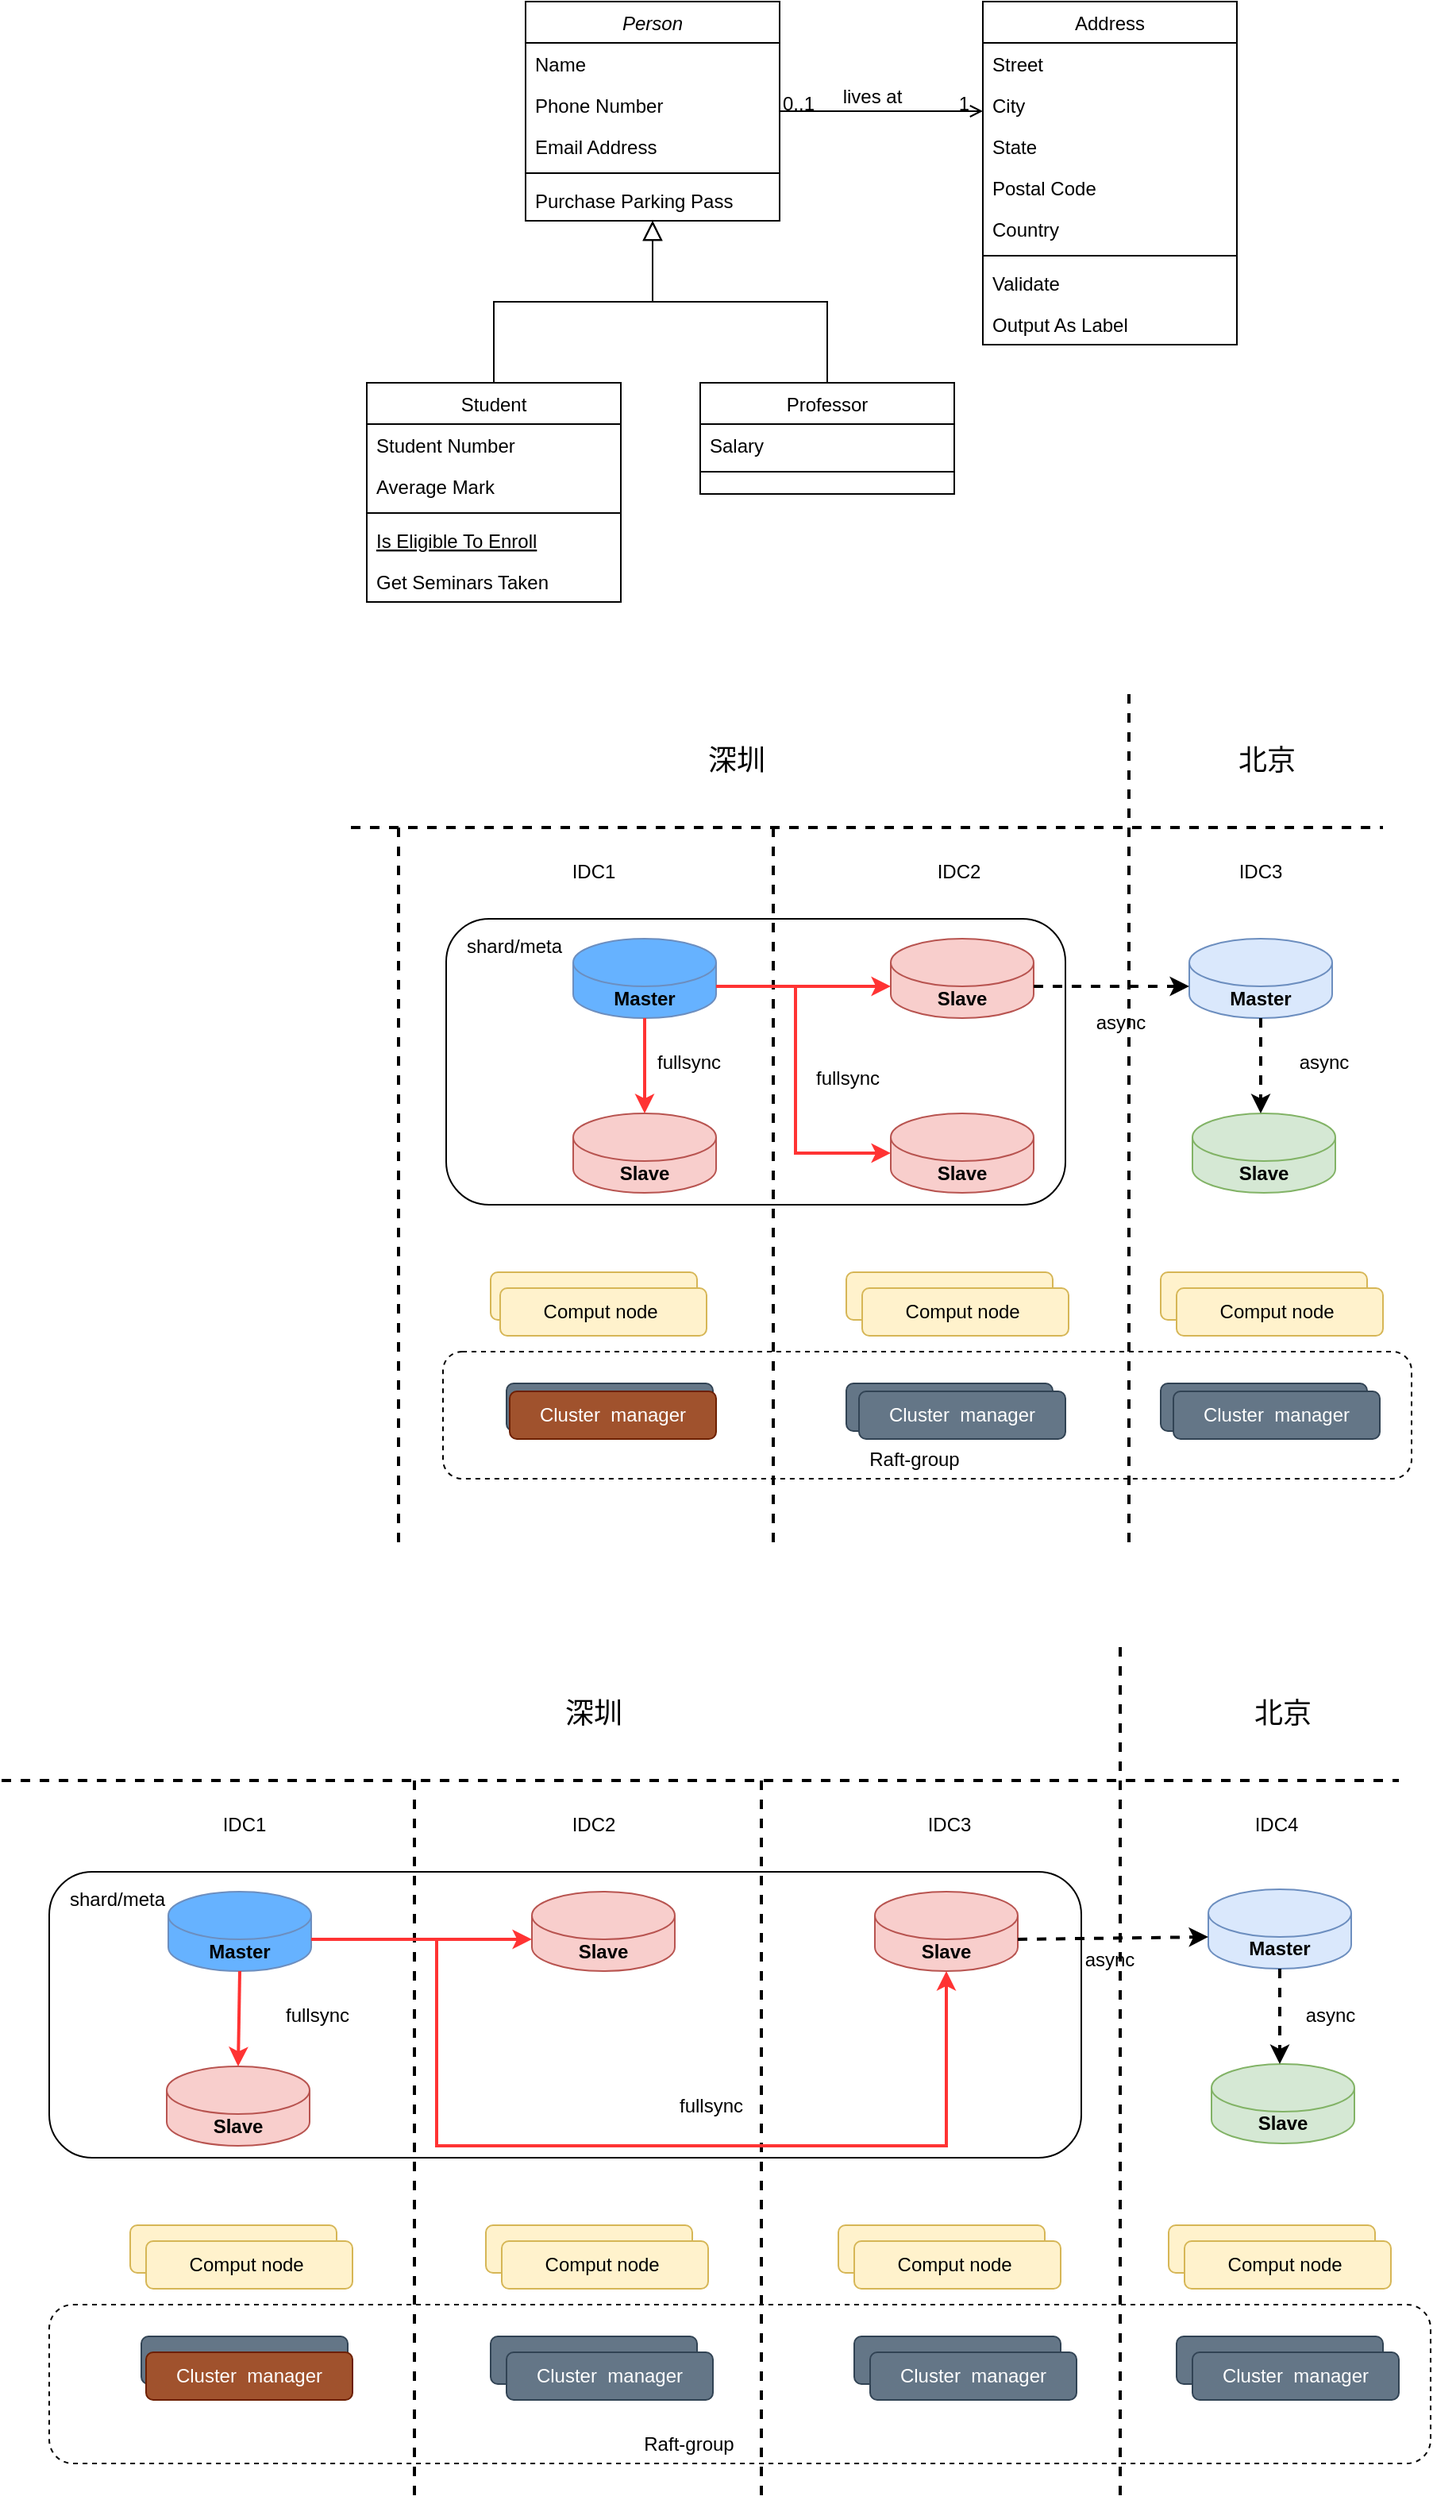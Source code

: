 <mxfile version="20.8.13" type="github">
  <diagram id="C5RBs43oDa-KdzZeNtuy" name="Page-1">
    <mxGraphModel dx="1886" dy="855" grid="1" gridSize="10" guides="1" tooltips="1" connect="1" arrows="1" fold="1" page="1" pageScale="1" pageWidth="827" pageHeight="1169" math="0" shadow="0">
      <root>
        <mxCell id="WIyWlLk6GJQsqaUBKTNV-0" />
        <mxCell id="WIyWlLk6GJQsqaUBKTNV-1" parent="WIyWlLk6GJQsqaUBKTNV-0" />
        <mxCell id="KZhAgBKs1ent_smlmCQC-39" value="" style="rounded=1;whiteSpace=wrap;html=1;fontSize=12;fillColor=none;dashed=1;" parent="WIyWlLk6GJQsqaUBKTNV-1" vertex="1">
          <mxGeometry x="168" y="970" width="610" height="80" as="geometry" />
        </mxCell>
        <mxCell id="KZhAgBKs1ent_smlmCQC-73" value="" style="rounded=1;whiteSpace=wrap;html=1;fontSize=12;fillColor=none;dashed=1;" parent="WIyWlLk6GJQsqaUBKTNV-1" vertex="1">
          <mxGeometry x="-80" y="1570" width="870" height="100" as="geometry" />
        </mxCell>
        <mxCell id="KZhAgBKs1ent_smlmCQC-27" value="" style="rounded=1;whiteSpace=wrap;html=1;fontSize=12;fillColor=none;" parent="WIyWlLk6GJQsqaUBKTNV-1" vertex="1">
          <mxGeometry x="170" y="697.5" width="390" height="180" as="geometry" />
        </mxCell>
        <mxCell id="zkfFHV4jXpPFQw0GAbJ--0" value="Person" style="swimlane;fontStyle=2;align=center;verticalAlign=top;childLayout=stackLayout;horizontal=1;startSize=26;horizontalStack=0;resizeParent=1;resizeLast=0;collapsible=1;marginBottom=0;rounded=0;shadow=0;strokeWidth=1;" parent="WIyWlLk6GJQsqaUBKTNV-1" vertex="1">
          <mxGeometry x="220" y="120" width="160" height="138" as="geometry">
            <mxRectangle x="230" y="140" width="160" height="26" as="alternateBounds" />
          </mxGeometry>
        </mxCell>
        <mxCell id="zkfFHV4jXpPFQw0GAbJ--1" value="Name" style="text;align=left;verticalAlign=top;spacingLeft=4;spacingRight=4;overflow=hidden;rotatable=0;points=[[0,0.5],[1,0.5]];portConstraint=eastwest;" parent="zkfFHV4jXpPFQw0GAbJ--0" vertex="1">
          <mxGeometry y="26" width="160" height="26" as="geometry" />
        </mxCell>
        <mxCell id="zkfFHV4jXpPFQw0GAbJ--2" value="Phone Number" style="text;align=left;verticalAlign=top;spacingLeft=4;spacingRight=4;overflow=hidden;rotatable=0;points=[[0,0.5],[1,0.5]];portConstraint=eastwest;rounded=0;shadow=0;html=0;" parent="zkfFHV4jXpPFQw0GAbJ--0" vertex="1">
          <mxGeometry y="52" width="160" height="26" as="geometry" />
        </mxCell>
        <mxCell id="zkfFHV4jXpPFQw0GAbJ--3" value="Email Address" style="text;align=left;verticalAlign=top;spacingLeft=4;spacingRight=4;overflow=hidden;rotatable=0;points=[[0,0.5],[1,0.5]];portConstraint=eastwest;rounded=0;shadow=0;html=0;" parent="zkfFHV4jXpPFQw0GAbJ--0" vertex="1">
          <mxGeometry y="78" width="160" height="26" as="geometry" />
        </mxCell>
        <mxCell id="zkfFHV4jXpPFQw0GAbJ--4" value="" style="line;html=1;strokeWidth=1;align=left;verticalAlign=middle;spacingTop=-1;spacingLeft=3;spacingRight=3;rotatable=0;labelPosition=right;points=[];portConstraint=eastwest;" parent="zkfFHV4jXpPFQw0GAbJ--0" vertex="1">
          <mxGeometry y="104" width="160" height="8" as="geometry" />
        </mxCell>
        <mxCell id="zkfFHV4jXpPFQw0GAbJ--5" value="Purchase Parking Pass" style="text;align=left;verticalAlign=top;spacingLeft=4;spacingRight=4;overflow=hidden;rotatable=0;points=[[0,0.5],[1,0.5]];portConstraint=eastwest;" parent="zkfFHV4jXpPFQw0GAbJ--0" vertex="1">
          <mxGeometry y="112" width="160" height="26" as="geometry" />
        </mxCell>
        <mxCell id="zkfFHV4jXpPFQw0GAbJ--6" value="Student" style="swimlane;fontStyle=0;align=center;verticalAlign=top;childLayout=stackLayout;horizontal=1;startSize=26;horizontalStack=0;resizeParent=1;resizeLast=0;collapsible=1;marginBottom=0;rounded=0;shadow=0;strokeWidth=1;" parent="WIyWlLk6GJQsqaUBKTNV-1" vertex="1">
          <mxGeometry x="120" y="360" width="160" height="138" as="geometry">
            <mxRectangle x="130" y="380" width="160" height="26" as="alternateBounds" />
          </mxGeometry>
        </mxCell>
        <mxCell id="zkfFHV4jXpPFQw0GAbJ--7" value="Student Number" style="text;align=left;verticalAlign=top;spacingLeft=4;spacingRight=4;overflow=hidden;rotatable=0;points=[[0,0.5],[1,0.5]];portConstraint=eastwest;" parent="zkfFHV4jXpPFQw0GAbJ--6" vertex="1">
          <mxGeometry y="26" width="160" height="26" as="geometry" />
        </mxCell>
        <mxCell id="zkfFHV4jXpPFQw0GAbJ--8" value="Average Mark" style="text;align=left;verticalAlign=top;spacingLeft=4;spacingRight=4;overflow=hidden;rotatable=0;points=[[0,0.5],[1,0.5]];portConstraint=eastwest;rounded=0;shadow=0;html=0;" parent="zkfFHV4jXpPFQw0GAbJ--6" vertex="1">
          <mxGeometry y="52" width="160" height="26" as="geometry" />
        </mxCell>
        <mxCell id="zkfFHV4jXpPFQw0GAbJ--9" value="" style="line;html=1;strokeWidth=1;align=left;verticalAlign=middle;spacingTop=-1;spacingLeft=3;spacingRight=3;rotatable=0;labelPosition=right;points=[];portConstraint=eastwest;" parent="zkfFHV4jXpPFQw0GAbJ--6" vertex="1">
          <mxGeometry y="78" width="160" height="8" as="geometry" />
        </mxCell>
        <mxCell id="zkfFHV4jXpPFQw0GAbJ--10" value="Is Eligible To Enroll" style="text;align=left;verticalAlign=top;spacingLeft=4;spacingRight=4;overflow=hidden;rotatable=0;points=[[0,0.5],[1,0.5]];portConstraint=eastwest;fontStyle=4" parent="zkfFHV4jXpPFQw0GAbJ--6" vertex="1">
          <mxGeometry y="86" width="160" height="26" as="geometry" />
        </mxCell>
        <mxCell id="zkfFHV4jXpPFQw0GAbJ--11" value="Get Seminars Taken" style="text;align=left;verticalAlign=top;spacingLeft=4;spacingRight=4;overflow=hidden;rotatable=0;points=[[0,0.5],[1,0.5]];portConstraint=eastwest;" parent="zkfFHV4jXpPFQw0GAbJ--6" vertex="1">
          <mxGeometry y="112" width="160" height="26" as="geometry" />
        </mxCell>
        <mxCell id="zkfFHV4jXpPFQw0GAbJ--12" value="" style="endArrow=block;endSize=10;endFill=0;shadow=0;strokeWidth=1;rounded=0;edgeStyle=elbowEdgeStyle;elbow=vertical;" parent="WIyWlLk6GJQsqaUBKTNV-1" source="zkfFHV4jXpPFQw0GAbJ--6" target="zkfFHV4jXpPFQw0GAbJ--0" edge="1">
          <mxGeometry width="160" relative="1" as="geometry">
            <mxPoint x="200" y="203" as="sourcePoint" />
            <mxPoint x="200" y="203" as="targetPoint" />
          </mxGeometry>
        </mxCell>
        <mxCell id="zkfFHV4jXpPFQw0GAbJ--13" value="Professor" style="swimlane;fontStyle=0;align=center;verticalAlign=top;childLayout=stackLayout;horizontal=1;startSize=26;horizontalStack=0;resizeParent=1;resizeLast=0;collapsible=1;marginBottom=0;rounded=0;shadow=0;strokeWidth=1;" parent="WIyWlLk6GJQsqaUBKTNV-1" vertex="1">
          <mxGeometry x="330" y="360" width="160" height="70" as="geometry">
            <mxRectangle x="340" y="380" width="170" height="26" as="alternateBounds" />
          </mxGeometry>
        </mxCell>
        <mxCell id="zkfFHV4jXpPFQw0GAbJ--14" value="Salary" style="text;align=left;verticalAlign=top;spacingLeft=4;spacingRight=4;overflow=hidden;rotatable=0;points=[[0,0.5],[1,0.5]];portConstraint=eastwest;" parent="zkfFHV4jXpPFQw0GAbJ--13" vertex="1">
          <mxGeometry y="26" width="160" height="26" as="geometry" />
        </mxCell>
        <mxCell id="zkfFHV4jXpPFQw0GAbJ--15" value="" style="line;html=1;strokeWidth=1;align=left;verticalAlign=middle;spacingTop=-1;spacingLeft=3;spacingRight=3;rotatable=0;labelPosition=right;points=[];portConstraint=eastwest;" parent="zkfFHV4jXpPFQw0GAbJ--13" vertex="1">
          <mxGeometry y="52" width="160" height="8" as="geometry" />
        </mxCell>
        <mxCell id="zkfFHV4jXpPFQw0GAbJ--16" value="" style="endArrow=block;endSize=10;endFill=0;shadow=0;strokeWidth=1;rounded=0;edgeStyle=elbowEdgeStyle;elbow=vertical;" parent="WIyWlLk6GJQsqaUBKTNV-1" source="zkfFHV4jXpPFQw0GAbJ--13" target="zkfFHV4jXpPFQw0GAbJ--0" edge="1">
          <mxGeometry width="160" relative="1" as="geometry">
            <mxPoint x="210" y="373" as="sourcePoint" />
            <mxPoint x="310" y="271" as="targetPoint" />
          </mxGeometry>
        </mxCell>
        <mxCell id="zkfFHV4jXpPFQw0GAbJ--17" value="Address" style="swimlane;fontStyle=0;align=center;verticalAlign=top;childLayout=stackLayout;horizontal=1;startSize=26;horizontalStack=0;resizeParent=1;resizeLast=0;collapsible=1;marginBottom=0;rounded=0;shadow=0;strokeWidth=1;" parent="WIyWlLk6GJQsqaUBKTNV-1" vertex="1">
          <mxGeometry x="508" y="120" width="160" height="216" as="geometry">
            <mxRectangle x="550" y="140" width="160" height="26" as="alternateBounds" />
          </mxGeometry>
        </mxCell>
        <mxCell id="zkfFHV4jXpPFQw0GAbJ--18" value="Street" style="text;align=left;verticalAlign=top;spacingLeft=4;spacingRight=4;overflow=hidden;rotatable=0;points=[[0,0.5],[1,0.5]];portConstraint=eastwest;" parent="zkfFHV4jXpPFQw0GAbJ--17" vertex="1">
          <mxGeometry y="26" width="160" height="26" as="geometry" />
        </mxCell>
        <mxCell id="zkfFHV4jXpPFQw0GAbJ--19" value="City" style="text;align=left;verticalAlign=top;spacingLeft=4;spacingRight=4;overflow=hidden;rotatable=0;points=[[0,0.5],[1,0.5]];portConstraint=eastwest;rounded=0;shadow=0;html=0;" parent="zkfFHV4jXpPFQw0GAbJ--17" vertex="1">
          <mxGeometry y="52" width="160" height="26" as="geometry" />
        </mxCell>
        <mxCell id="zkfFHV4jXpPFQw0GAbJ--20" value="State" style="text;align=left;verticalAlign=top;spacingLeft=4;spacingRight=4;overflow=hidden;rotatable=0;points=[[0,0.5],[1,0.5]];portConstraint=eastwest;rounded=0;shadow=0;html=0;" parent="zkfFHV4jXpPFQw0GAbJ--17" vertex="1">
          <mxGeometry y="78" width="160" height="26" as="geometry" />
        </mxCell>
        <mxCell id="zkfFHV4jXpPFQw0GAbJ--21" value="Postal Code" style="text;align=left;verticalAlign=top;spacingLeft=4;spacingRight=4;overflow=hidden;rotatable=0;points=[[0,0.5],[1,0.5]];portConstraint=eastwest;rounded=0;shadow=0;html=0;" parent="zkfFHV4jXpPFQw0GAbJ--17" vertex="1">
          <mxGeometry y="104" width="160" height="26" as="geometry" />
        </mxCell>
        <mxCell id="zkfFHV4jXpPFQw0GAbJ--22" value="Country" style="text;align=left;verticalAlign=top;spacingLeft=4;spacingRight=4;overflow=hidden;rotatable=0;points=[[0,0.5],[1,0.5]];portConstraint=eastwest;rounded=0;shadow=0;html=0;" parent="zkfFHV4jXpPFQw0GAbJ--17" vertex="1">
          <mxGeometry y="130" width="160" height="26" as="geometry" />
        </mxCell>
        <mxCell id="zkfFHV4jXpPFQw0GAbJ--23" value="" style="line;html=1;strokeWidth=1;align=left;verticalAlign=middle;spacingTop=-1;spacingLeft=3;spacingRight=3;rotatable=0;labelPosition=right;points=[];portConstraint=eastwest;" parent="zkfFHV4jXpPFQw0GAbJ--17" vertex="1">
          <mxGeometry y="156" width="160" height="8" as="geometry" />
        </mxCell>
        <mxCell id="zkfFHV4jXpPFQw0GAbJ--24" value="Validate" style="text;align=left;verticalAlign=top;spacingLeft=4;spacingRight=4;overflow=hidden;rotatable=0;points=[[0,0.5],[1,0.5]];portConstraint=eastwest;" parent="zkfFHV4jXpPFQw0GAbJ--17" vertex="1">
          <mxGeometry y="164" width="160" height="26" as="geometry" />
        </mxCell>
        <mxCell id="zkfFHV4jXpPFQw0GAbJ--25" value="Output As Label" style="text;align=left;verticalAlign=top;spacingLeft=4;spacingRight=4;overflow=hidden;rotatable=0;points=[[0,0.5],[1,0.5]];portConstraint=eastwest;" parent="zkfFHV4jXpPFQw0GAbJ--17" vertex="1">
          <mxGeometry y="190" width="160" height="26" as="geometry" />
        </mxCell>
        <mxCell id="zkfFHV4jXpPFQw0GAbJ--26" value="" style="endArrow=open;shadow=0;strokeWidth=1;rounded=0;endFill=1;edgeStyle=elbowEdgeStyle;elbow=vertical;" parent="WIyWlLk6GJQsqaUBKTNV-1" source="zkfFHV4jXpPFQw0GAbJ--0" target="zkfFHV4jXpPFQw0GAbJ--17" edge="1">
          <mxGeometry x="0.5" y="41" relative="1" as="geometry">
            <mxPoint x="380" y="192" as="sourcePoint" />
            <mxPoint x="540" y="192" as="targetPoint" />
            <mxPoint x="-40" y="32" as="offset" />
          </mxGeometry>
        </mxCell>
        <mxCell id="zkfFHV4jXpPFQw0GAbJ--27" value="0..1" style="resizable=0;align=left;verticalAlign=bottom;labelBackgroundColor=none;fontSize=12;" parent="zkfFHV4jXpPFQw0GAbJ--26" connectable="0" vertex="1">
          <mxGeometry x="-1" relative="1" as="geometry">
            <mxPoint y="4" as="offset" />
          </mxGeometry>
        </mxCell>
        <mxCell id="zkfFHV4jXpPFQw0GAbJ--28" value="1" style="resizable=0;align=right;verticalAlign=bottom;labelBackgroundColor=none;fontSize=12;" parent="zkfFHV4jXpPFQw0GAbJ--26" connectable="0" vertex="1">
          <mxGeometry x="1" relative="1" as="geometry">
            <mxPoint x="-7" y="4" as="offset" />
          </mxGeometry>
        </mxCell>
        <mxCell id="zkfFHV4jXpPFQw0GAbJ--29" value="lives at" style="text;html=1;resizable=0;points=[];;align=center;verticalAlign=middle;labelBackgroundColor=none;rounded=0;shadow=0;strokeWidth=1;fontSize=12;" parent="zkfFHV4jXpPFQw0GAbJ--26" vertex="1" connectable="0">
          <mxGeometry x="0.5" y="49" relative="1" as="geometry">
            <mxPoint x="-38" y="40" as="offset" />
          </mxGeometry>
        </mxCell>
        <mxCell id="KZhAgBKs1ent_smlmCQC-0" value="" style="endArrow=none;dashed=1;html=1;rounded=0;strokeWidth=2;" parent="WIyWlLk6GJQsqaUBKTNV-1" edge="1">
          <mxGeometry width="50" height="50" relative="1" as="geometry">
            <mxPoint x="110" y="640" as="sourcePoint" />
            <mxPoint x="760" y="640" as="targetPoint" />
          </mxGeometry>
        </mxCell>
        <mxCell id="KZhAgBKs1ent_smlmCQC-1" value="" style="endArrow=none;dashed=1;html=1;rounded=0;strokeWidth=2;" parent="WIyWlLk6GJQsqaUBKTNV-1" edge="1">
          <mxGeometry width="50" height="50" relative="1" as="geometry">
            <mxPoint x="600" y="1090" as="sourcePoint" />
            <mxPoint x="600" y="550" as="targetPoint" />
          </mxGeometry>
        </mxCell>
        <mxCell id="KZhAgBKs1ent_smlmCQC-2" value="&lt;font style=&quot;font-size: 18px;&quot;&gt;深圳&lt;/font&gt;" style="text;strokeColor=none;align=center;fillColor=none;html=1;verticalAlign=middle;whiteSpace=wrap;rounded=0;" parent="WIyWlLk6GJQsqaUBKTNV-1" vertex="1">
          <mxGeometry x="310" y="580" width="86" height="35" as="geometry" />
        </mxCell>
        <mxCell id="KZhAgBKs1ent_smlmCQC-3" value="&lt;font size=&quot;4&quot;&gt;北京&lt;/font&gt;" style="text;strokeColor=none;align=center;fillColor=none;html=1;verticalAlign=middle;whiteSpace=wrap;rounded=0;" parent="WIyWlLk6GJQsqaUBKTNV-1" vertex="1">
          <mxGeometry x="644" y="580" width="86" height="35" as="geometry" />
        </mxCell>
        <mxCell id="KZhAgBKs1ent_smlmCQC-4" value="" style="endArrow=none;dashed=1;html=1;rounded=0;fontSize=18;strokeWidth=2;" parent="WIyWlLk6GJQsqaUBKTNV-1" edge="1">
          <mxGeometry width="50" height="50" relative="1" as="geometry">
            <mxPoint x="376" y="1090" as="sourcePoint" />
            <mxPoint x="376" y="640" as="targetPoint" />
          </mxGeometry>
        </mxCell>
        <mxCell id="KZhAgBKs1ent_smlmCQC-5" value="" style="endArrow=none;dashed=1;html=1;rounded=0;fontSize=18;strokeWidth=2;" parent="WIyWlLk6GJQsqaUBKTNV-1" edge="1">
          <mxGeometry width="50" height="50" relative="1" as="geometry">
            <mxPoint x="140" y="1090" as="sourcePoint" />
            <mxPoint x="140" y="640" as="targetPoint" />
          </mxGeometry>
        </mxCell>
        <mxCell id="KZhAgBKs1ent_smlmCQC-6" value="&lt;font style=&quot;font-size: 12px;&quot;&gt;IDC1&lt;/font&gt;" style="text;strokeColor=none;align=center;fillColor=none;html=1;verticalAlign=middle;whiteSpace=wrap;rounded=0;" parent="WIyWlLk6GJQsqaUBKTNV-1" vertex="1">
          <mxGeometry x="220" y="650" width="86" height="35" as="geometry" />
        </mxCell>
        <mxCell id="KZhAgBKs1ent_smlmCQC-7" value="&lt;font style=&quot;font-size: 12px;&quot;&gt;IDC2&lt;/font&gt;" style="text;strokeColor=none;align=center;fillColor=none;html=1;verticalAlign=middle;whiteSpace=wrap;rounded=0;" parent="WIyWlLk6GJQsqaUBKTNV-1" vertex="1">
          <mxGeometry x="450" y="650" width="86" height="35" as="geometry" />
        </mxCell>
        <mxCell id="KZhAgBKs1ent_smlmCQC-8" value="&lt;font style=&quot;font-size: 12px;&quot;&gt;IDC3&lt;/font&gt;" style="text;strokeColor=none;align=center;fillColor=none;html=1;verticalAlign=middle;whiteSpace=wrap;rounded=0;" parent="WIyWlLk6GJQsqaUBKTNV-1" vertex="1">
          <mxGeometry x="640" y="650" width="86" height="35" as="geometry" />
        </mxCell>
        <mxCell id="KZhAgBKs1ent_smlmCQC-9" value="&lt;b&gt;Master&lt;/b&gt;" style="shape=cylinder3;whiteSpace=wrap;html=1;boundedLbl=1;backgroundOutline=1;size=15;fontSize=12;fillColor=#66B2FF;strokeColor=#6c8ebf;" parent="WIyWlLk6GJQsqaUBKTNV-1" vertex="1">
          <mxGeometry x="250" y="710" width="90" height="50" as="geometry" />
        </mxCell>
        <mxCell id="KZhAgBKs1ent_smlmCQC-10" value="&lt;b&gt;Slave&lt;/b&gt;" style="shape=cylinder3;whiteSpace=wrap;html=1;boundedLbl=1;backgroundOutline=1;size=15;fontSize=12;fillColor=#f8cecc;strokeColor=#b85450;" parent="WIyWlLk6GJQsqaUBKTNV-1" vertex="1">
          <mxGeometry x="450" y="710" width="90" height="50" as="geometry" />
        </mxCell>
        <mxCell id="KZhAgBKs1ent_smlmCQC-12" value="&lt;b style=&quot;border-color: var(--border-color);&quot;&gt;Slave&lt;/b&gt;" style="shape=cylinder3;whiteSpace=wrap;html=1;boundedLbl=1;backgroundOutline=1;size=15;fontSize=12;fillColor=#f8cecc;strokeColor=#b85450;" parent="WIyWlLk6GJQsqaUBKTNV-1" vertex="1">
          <mxGeometry x="250" y="820" width="90" height="50" as="geometry" />
        </mxCell>
        <mxCell id="KZhAgBKs1ent_smlmCQC-15" value="&lt;b style=&quot;border-color: var(--border-color);&quot;&gt;Slave&lt;/b&gt;" style="shape=cylinder3;whiteSpace=wrap;html=1;boundedLbl=1;backgroundOutline=1;size=15;fontSize=12;fillColor=#f8cecc;strokeColor=#b85450;" parent="WIyWlLk6GJQsqaUBKTNV-1" vertex="1">
          <mxGeometry x="450" y="820" width="90" height="50" as="geometry" />
        </mxCell>
        <mxCell id="KZhAgBKs1ent_smlmCQC-16" value="&lt;b&gt;Master&lt;/b&gt;" style="shape=cylinder3;whiteSpace=wrap;html=1;boundedLbl=1;backgroundOutline=1;size=15;fontSize=12;fillColor=#dae8fc;strokeColor=#6c8ebf;" parent="WIyWlLk6GJQsqaUBKTNV-1" vertex="1">
          <mxGeometry x="638" y="710" width="90" height="50" as="geometry" />
        </mxCell>
        <mxCell id="KZhAgBKs1ent_smlmCQC-17" value="&lt;b style=&quot;border-color: var(--border-color);&quot;&gt;Slave&lt;/b&gt;" style="shape=cylinder3;whiteSpace=wrap;html=1;boundedLbl=1;backgroundOutline=1;size=15;fontSize=12;fillColor=#d5e8d4;strokeColor=#82b366;" parent="WIyWlLk6GJQsqaUBKTNV-1" vertex="1">
          <mxGeometry x="640" y="820" width="90" height="50" as="geometry" />
        </mxCell>
        <mxCell id="KZhAgBKs1ent_smlmCQC-18" value="" style="endArrow=classic;html=1;rounded=0;fontSize=12;exitX=1;exitY=0;exitDx=0;exitDy=30;exitPerimeter=0;entryX=0;entryY=0;entryDx=0;entryDy=30;entryPerimeter=0;strokeWidth=2;strokeColor=#FF3333;" parent="WIyWlLk6GJQsqaUBKTNV-1" source="KZhAgBKs1ent_smlmCQC-9" target="KZhAgBKs1ent_smlmCQC-10" edge="1">
          <mxGeometry width="50" height="50" relative="1" as="geometry">
            <mxPoint x="520" y="880" as="sourcePoint" />
            <mxPoint x="510" y="1050" as="targetPoint" />
          </mxGeometry>
        </mxCell>
        <mxCell id="KZhAgBKs1ent_smlmCQC-19" value="" style="endArrow=classic;html=1;rounded=0;fontSize=12;edgeStyle=orthogonalEdgeStyle;entryX=0;entryY=0.5;entryDx=0;entryDy=0;entryPerimeter=0;strokeWidth=2;strokeColor=#FF3333;" parent="WIyWlLk6GJQsqaUBKTNV-1" target="KZhAgBKs1ent_smlmCQC-15" edge="1">
          <mxGeometry width="50" height="50" relative="1" as="geometry">
            <mxPoint x="380" y="740" as="sourcePoint" />
            <mxPoint x="380" y="840" as="targetPoint" />
            <Array as="points">
              <mxPoint x="390" y="740" />
              <mxPoint x="390" y="845" />
            </Array>
          </mxGeometry>
        </mxCell>
        <mxCell id="KZhAgBKs1ent_smlmCQC-20" value="" style="endArrow=classic;html=1;rounded=0;fontSize=12;exitX=0.5;exitY=1;exitDx=0;exitDy=0;exitPerimeter=0;entryX=0.5;entryY=0;entryDx=0;entryDy=0;entryPerimeter=0;strokeWidth=2;strokeColor=#FF3333;" parent="WIyWlLk6GJQsqaUBKTNV-1" source="KZhAgBKs1ent_smlmCQC-9" target="KZhAgBKs1ent_smlmCQC-12" edge="1">
          <mxGeometry width="50" height="50" relative="1" as="geometry">
            <mxPoint x="290" y="1030" as="sourcePoint" />
            <mxPoint x="340" y="980" as="targetPoint" />
          </mxGeometry>
        </mxCell>
        <mxCell id="KZhAgBKs1ent_smlmCQC-21" value="" style="endArrow=classic;html=1;rounded=0;fontSize=12;exitX=1;exitY=0;exitDx=0;exitDy=30;exitPerimeter=0;entryX=0;entryY=0;entryDx=0;entryDy=30;entryPerimeter=0;dashed=1;strokeWidth=2;" parent="WIyWlLk6GJQsqaUBKTNV-1" source="KZhAgBKs1ent_smlmCQC-10" target="KZhAgBKs1ent_smlmCQC-16" edge="1">
          <mxGeometry width="50" height="50" relative="1" as="geometry">
            <mxPoint x="305" y="770" as="sourcePoint" />
            <mxPoint x="305" y="830" as="targetPoint" />
          </mxGeometry>
        </mxCell>
        <mxCell id="KZhAgBKs1ent_smlmCQC-22" value="" style="endArrow=classic;html=1;rounded=0;fontSize=12;exitX=0.5;exitY=1;exitDx=0;exitDy=0;exitPerimeter=0;dashed=1;strokeWidth=2;" parent="WIyWlLk6GJQsqaUBKTNV-1" source="KZhAgBKs1ent_smlmCQC-16" edge="1">
          <mxGeometry width="50" height="50" relative="1" as="geometry">
            <mxPoint x="305" y="770" as="sourcePoint" />
            <mxPoint x="683" y="820" as="targetPoint" />
          </mxGeometry>
        </mxCell>
        <mxCell id="KZhAgBKs1ent_smlmCQC-23" value="fullsync" style="text;strokeColor=none;align=center;fillColor=none;html=1;verticalAlign=middle;whiteSpace=wrap;rounded=0;" parent="WIyWlLk6GJQsqaUBKTNV-1" vertex="1">
          <mxGeometry x="380" y="780" width="86" height="35" as="geometry" />
        </mxCell>
        <mxCell id="KZhAgBKs1ent_smlmCQC-24" value="fullsync" style="text;strokeColor=none;align=center;fillColor=none;html=1;verticalAlign=middle;whiteSpace=wrap;rounded=0;" parent="WIyWlLk6GJQsqaUBKTNV-1" vertex="1">
          <mxGeometry x="280" y="770" width="86" height="35" as="geometry" />
        </mxCell>
        <mxCell id="KZhAgBKs1ent_smlmCQC-25" value="async" style="text;strokeColor=none;align=center;fillColor=none;html=1;verticalAlign=middle;whiteSpace=wrap;rounded=0;" parent="WIyWlLk6GJQsqaUBKTNV-1" vertex="1">
          <mxGeometry x="680" y="770" width="86" height="35" as="geometry" />
        </mxCell>
        <mxCell id="KZhAgBKs1ent_smlmCQC-26" value="async" style="text;strokeColor=none;align=center;fillColor=none;html=1;verticalAlign=middle;whiteSpace=wrap;rounded=0;" parent="WIyWlLk6GJQsqaUBKTNV-1" vertex="1">
          <mxGeometry x="552" y="745" width="86" height="35" as="geometry" />
        </mxCell>
        <mxCell id="KZhAgBKs1ent_smlmCQC-28" value="shard/meta" style="text;strokeColor=none;align=center;fillColor=none;html=1;verticalAlign=middle;whiteSpace=wrap;rounded=0;" parent="WIyWlLk6GJQsqaUBKTNV-1" vertex="1">
          <mxGeometry x="170" y="697.5" width="86" height="35" as="geometry" />
        </mxCell>
        <mxCell id="KZhAgBKs1ent_smlmCQC-31" value="Comput node&amp;nbsp;" style="rounded=1;whiteSpace=wrap;html=1;fontSize=12;fillColor=#fff2cc;strokeColor=#d6b656;" parent="WIyWlLk6GJQsqaUBKTNV-1" vertex="1">
          <mxGeometry x="198" y="920" width="130" height="30" as="geometry" />
        </mxCell>
        <mxCell id="KZhAgBKs1ent_smlmCQC-32" value="Comput node&amp;nbsp;" style="rounded=1;whiteSpace=wrap;html=1;fontSize=12;fillColor=#fff2cc;strokeColor=#d6b656;" parent="WIyWlLk6GJQsqaUBKTNV-1" vertex="1">
          <mxGeometry x="422" y="920" width="130" height="30" as="geometry" />
        </mxCell>
        <mxCell id="KZhAgBKs1ent_smlmCQC-33" value="Comput node&amp;nbsp;" style="rounded=1;whiteSpace=wrap;html=1;fontSize=12;fillColor=#fff2cc;strokeColor=#d6b656;" parent="WIyWlLk6GJQsqaUBKTNV-1" vertex="1">
          <mxGeometry x="620" y="920" width="130" height="30" as="geometry" />
        </mxCell>
        <mxCell id="KZhAgBKs1ent_smlmCQC-37" value="Cluster &amp;nbsp;manager" style="rounded=1;whiteSpace=wrap;html=1;fontSize=12;fillColor=#647687;strokeColor=#314354;fontColor=#ffffff;" parent="WIyWlLk6GJQsqaUBKTNV-1" vertex="1">
          <mxGeometry x="422" y="990" width="130" height="30" as="geometry" />
        </mxCell>
        <mxCell id="KZhAgBKs1ent_smlmCQC-38" value="Cluster &amp;nbsp;manager" style="rounded=1;whiteSpace=wrap;html=1;fontSize=12;fillColor=#647687;strokeColor=#314354;fontColor=#ffffff;" parent="WIyWlLk6GJQsqaUBKTNV-1" vertex="1">
          <mxGeometry x="620" y="990" width="130" height="30" as="geometry" />
        </mxCell>
        <mxCell id="KZhAgBKs1ent_smlmCQC-40" value="Raft-group" style="text;strokeColor=none;align=center;fillColor=none;html=1;verticalAlign=middle;whiteSpace=wrap;rounded=0;" parent="WIyWlLk6GJQsqaUBKTNV-1" vertex="1">
          <mxGeometry x="422" y="1020" width="86" height="35" as="geometry" />
        </mxCell>
        <mxCell id="KZhAgBKs1ent_smlmCQC-42" value="" style="rounded=1;whiteSpace=wrap;html=1;fontSize=12;fillColor=none;" parent="WIyWlLk6GJQsqaUBKTNV-1" vertex="1">
          <mxGeometry x="-80" y="1297.5" width="650" height="180" as="geometry" />
        </mxCell>
        <mxCell id="KZhAgBKs1ent_smlmCQC-43" value="" style="endArrow=none;dashed=1;html=1;rounded=0;strokeWidth=2;" parent="WIyWlLk6GJQsqaUBKTNV-1" edge="1">
          <mxGeometry width="50" height="50" relative="1" as="geometry">
            <mxPoint x="-110" y="1240" as="sourcePoint" />
            <mxPoint x="770" y="1240" as="targetPoint" />
          </mxGeometry>
        </mxCell>
        <mxCell id="KZhAgBKs1ent_smlmCQC-44" value="&lt;font style=&quot;font-size: 18px;&quot;&gt;深圳&lt;/font&gt;" style="text;strokeColor=none;align=center;fillColor=none;html=1;verticalAlign=middle;whiteSpace=wrap;rounded=0;" parent="WIyWlLk6GJQsqaUBKTNV-1" vertex="1">
          <mxGeometry x="220" y="1180" width="86" height="35" as="geometry" />
        </mxCell>
        <mxCell id="KZhAgBKs1ent_smlmCQC-45" value="&lt;font size=&quot;4&quot;&gt;北京&lt;/font&gt;" style="text;strokeColor=none;align=center;fillColor=none;html=1;verticalAlign=middle;whiteSpace=wrap;rounded=0;" parent="WIyWlLk6GJQsqaUBKTNV-1" vertex="1">
          <mxGeometry x="654" y="1180" width="86" height="35" as="geometry" />
        </mxCell>
        <mxCell id="KZhAgBKs1ent_smlmCQC-46" value="" style="endArrow=none;dashed=1;html=1;rounded=0;fontSize=18;strokeWidth=2;" parent="WIyWlLk6GJQsqaUBKTNV-1" edge="1">
          <mxGeometry width="50" height="50" relative="1" as="geometry">
            <mxPoint x="368.5" y="1690" as="sourcePoint" />
            <mxPoint x="368.5" y="1240" as="targetPoint" />
          </mxGeometry>
        </mxCell>
        <mxCell id="KZhAgBKs1ent_smlmCQC-47" value="" style="endArrow=none;dashed=1;html=1;rounded=0;fontSize=18;strokeWidth=2;" parent="WIyWlLk6GJQsqaUBKTNV-1" edge="1">
          <mxGeometry width="50" height="50" relative="1" as="geometry">
            <mxPoint x="150" y="1690" as="sourcePoint" />
            <mxPoint x="150" y="1240" as="targetPoint" />
          </mxGeometry>
        </mxCell>
        <mxCell id="KZhAgBKs1ent_smlmCQC-48" value="&lt;font style=&quot;font-size: 12px;&quot;&gt;IDC2&lt;/font&gt;" style="text;strokeColor=none;align=center;fillColor=none;html=1;verticalAlign=middle;whiteSpace=wrap;rounded=0;" parent="WIyWlLk6GJQsqaUBKTNV-1" vertex="1">
          <mxGeometry x="220" y="1250" width="86" height="35" as="geometry" />
        </mxCell>
        <mxCell id="KZhAgBKs1ent_smlmCQC-49" value="&lt;font style=&quot;font-size: 12px;&quot;&gt;IDC3&lt;/font&gt;" style="text;strokeColor=none;align=center;fillColor=none;html=1;verticalAlign=middle;whiteSpace=wrap;rounded=0;" parent="WIyWlLk6GJQsqaUBKTNV-1" vertex="1">
          <mxGeometry x="444" y="1250" width="86" height="35" as="geometry" />
        </mxCell>
        <mxCell id="KZhAgBKs1ent_smlmCQC-50" value="&lt;font style=&quot;font-size: 12px;&quot;&gt;IDC4&lt;/font&gt;" style="text;strokeColor=none;align=center;fillColor=none;html=1;verticalAlign=middle;whiteSpace=wrap;rounded=0;" parent="WIyWlLk6GJQsqaUBKTNV-1" vertex="1">
          <mxGeometry x="650" y="1250" width="86" height="35" as="geometry" />
        </mxCell>
        <mxCell id="KZhAgBKs1ent_smlmCQC-51" value="&lt;b&gt;Master&lt;/b&gt;" style="shape=cylinder3;whiteSpace=wrap;html=1;boundedLbl=1;backgroundOutline=1;size=15;fontSize=12;fillColor=#66B2FF;strokeColor=#6c8ebf;" parent="WIyWlLk6GJQsqaUBKTNV-1" vertex="1">
          <mxGeometry x="-5" y="1310" width="90" height="50" as="geometry" />
        </mxCell>
        <mxCell id="KZhAgBKs1ent_smlmCQC-52" value="&lt;b&gt;Slave&lt;/b&gt;" style="shape=cylinder3;whiteSpace=wrap;html=1;boundedLbl=1;backgroundOutline=1;size=15;fontSize=12;fillColor=#f8cecc;strokeColor=#b85450;" parent="WIyWlLk6GJQsqaUBKTNV-1" vertex="1">
          <mxGeometry x="224" y="1310" width="90" height="50" as="geometry" />
        </mxCell>
        <mxCell id="KZhAgBKs1ent_smlmCQC-53" value="&lt;b style=&quot;border-color: var(--border-color);&quot;&gt;Slave&lt;/b&gt;" style="shape=cylinder3;whiteSpace=wrap;html=1;boundedLbl=1;backgroundOutline=1;size=15;fontSize=12;fillColor=#f8cecc;strokeColor=#b85450;" parent="WIyWlLk6GJQsqaUBKTNV-1" vertex="1">
          <mxGeometry x="-6" y="1420" width="90" height="50" as="geometry" />
        </mxCell>
        <mxCell id="KZhAgBKs1ent_smlmCQC-54" value="&lt;b style=&quot;border-color: var(--border-color);&quot;&gt;Slave&lt;/b&gt;" style="shape=cylinder3;whiteSpace=wrap;html=1;boundedLbl=1;backgroundOutline=1;size=15;fontSize=12;fillColor=#f8cecc;strokeColor=#b85450;" parent="WIyWlLk6GJQsqaUBKTNV-1" vertex="1">
          <mxGeometry x="440" y="1310" width="90" height="50" as="geometry" />
        </mxCell>
        <mxCell id="KZhAgBKs1ent_smlmCQC-57" value="" style="endArrow=classic;html=1;rounded=0;fontSize=12;exitX=1;exitY=0;exitDx=0;exitDy=30;exitPerimeter=0;entryX=0;entryY=0;entryDx=0;entryDy=30;entryPerimeter=0;strokeWidth=2;strokeColor=#FF3333;" parent="WIyWlLk6GJQsqaUBKTNV-1" source="KZhAgBKs1ent_smlmCQC-51" target="KZhAgBKs1ent_smlmCQC-52" edge="1">
          <mxGeometry width="50" height="50" relative="1" as="geometry">
            <mxPoint x="294" y="1480" as="sourcePoint" />
            <mxPoint x="284" y="1650" as="targetPoint" />
          </mxGeometry>
        </mxCell>
        <mxCell id="KZhAgBKs1ent_smlmCQC-58" value="" style="endArrow=classic;html=1;rounded=0;fontSize=12;edgeStyle=orthogonalEdgeStyle;entryX=0.5;entryY=1;entryDx=0;entryDy=0;entryPerimeter=0;strokeWidth=2;strokeColor=#FF3333;" parent="WIyWlLk6GJQsqaUBKTNV-1" target="KZhAgBKs1ent_smlmCQC-54" edge="1">
          <mxGeometry width="50" height="50" relative="1" as="geometry">
            <mxPoint x="154" y="1340" as="sourcePoint" />
            <mxPoint x="154" y="1440" as="targetPoint" />
            <Array as="points">
              <mxPoint x="164" y="1340" />
              <mxPoint x="164" y="1470" />
              <mxPoint x="485" y="1470" />
            </Array>
          </mxGeometry>
        </mxCell>
        <mxCell id="KZhAgBKs1ent_smlmCQC-59" value="" style="endArrow=classic;html=1;rounded=0;fontSize=12;entryX=0.5;entryY=0;entryDx=0;entryDy=0;entryPerimeter=0;strokeWidth=2;exitX=0.5;exitY=1;exitDx=0;exitDy=0;exitPerimeter=0;strokeColor=#FF3333;" parent="WIyWlLk6GJQsqaUBKTNV-1" source="KZhAgBKs1ent_smlmCQC-51" target="KZhAgBKs1ent_smlmCQC-53" edge="1">
          <mxGeometry width="50" height="50" relative="1" as="geometry">
            <mxPoint x="69" y="1360" as="sourcePoint" />
            <mxPoint x="114" y="1580" as="targetPoint" />
          </mxGeometry>
        </mxCell>
        <mxCell id="KZhAgBKs1ent_smlmCQC-62" value="fullsync" style="text;strokeColor=none;align=center;fillColor=none;html=1;verticalAlign=middle;whiteSpace=wrap;rounded=0;" parent="WIyWlLk6GJQsqaUBKTNV-1" vertex="1">
          <mxGeometry x="294" y="1427.5" width="86" height="35" as="geometry" />
        </mxCell>
        <mxCell id="KZhAgBKs1ent_smlmCQC-63" value="fullsync" style="text;strokeColor=none;align=center;fillColor=none;html=1;verticalAlign=middle;whiteSpace=wrap;rounded=0;" parent="WIyWlLk6GJQsqaUBKTNV-1" vertex="1">
          <mxGeometry x="46" y="1370" width="86" height="35" as="geometry" />
        </mxCell>
        <mxCell id="KZhAgBKs1ent_smlmCQC-66" value="shard/meta" style="text;strokeColor=none;align=center;fillColor=none;html=1;verticalAlign=middle;whiteSpace=wrap;rounded=0;" parent="WIyWlLk6GJQsqaUBKTNV-1" vertex="1">
          <mxGeometry x="-80" y="1297.5" width="86" height="35" as="geometry" />
        </mxCell>
        <mxCell id="KZhAgBKs1ent_smlmCQC-67" value="Comput node&amp;nbsp;" style="rounded=1;whiteSpace=wrap;html=1;fontSize=12;fillColor=#fff2cc;strokeColor=#d6b656;" parent="WIyWlLk6GJQsqaUBKTNV-1" vertex="1">
          <mxGeometry x="195" y="1520" width="130" height="30" as="geometry" />
        </mxCell>
        <mxCell id="KZhAgBKs1ent_smlmCQC-68" value="Comput node&amp;nbsp;" style="rounded=1;whiteSpace=wrap;html=1;fontSize=12;fillColor=#fff2cc;strokeColor=#d6b656;" parent="WIyWlLk6GJQsqaUBKTNV-1" vertex="1">
          <mxGeometry x="417" y="1520" width="130" height="30" as="geometry" />
        </mxCell>
        <mxCell id="KZhAgBKs1ent_smlmCQC-69" value="Comput node&amp;nbsp;" style="rounded=1;whiteSpace=wrap;html=1;fontSize=12;fillColor=#fff2cc;strokeColor=#d6b656;" parent="WIyWlLk6GJQsqaUBKTNV-1" vertex="1">
          <mxGeometry x="625" y="1520" width="130" height="30" as="geometry" />
        </mxCell>
        <mxCell id="KZhAgBKs1ent_smlmCQC-71" value="Cluster &amp;nbsp;manager" style="rounded=1;whiteSpace=wrap;html=1;fontSize=12;fillColor=#647687;strokeColor=#314354;fontColor=#ffffff;" parent="WIyWlLk6GJQsqaUBKTNV-1" vertex="1">
          <mxGeometry x="427" y="1590" width="130" height="30" as="geometry" />
        </mxCell>
        <mxCell id="KZhAgBKs1ent_smlmCQC-72" value="Cluster &amp;nbsp;manager" style="rounded=1;whiteSpace=wrap;html=1;fontSize=12;fillColor=#647687;strokeColor=#314354;fontColor=#ffffff;" parent="WIyWlLk6GJQsqaUBKTNV-1" vertex="1">
          <mxGeometry x="630" y="1590" width="130" height="30" as="geometry" />
        </mxCell>
        <mxCell id="KZhAgBKs1ent_smlmCQC-74" value="Raft-group" style="text;strokeColor=none;align=center;fillColor=none;html=1;verticalAlign=middle;whiteSpace=wrap;rounded=0;" parent="WIyWlLk6GJQsqaUBKTNV-1" vertex="1">
          <mxGeometry x="280" y="1640" width="86" height="35" as="geometry" />
        </mxCell>
        <mxCell id="KZhAgBKs1ent_smlmCQC-75" value="" style="endArrow=none;dashed=1;html=1;rounded=0;strokeWidth=2;" parent="WIyWlLk6GJQsqaUBKTNV-1" edge="1">
          <mxGeometry width="50" height="50" relative="1" as="geometry">
            <mxPoint x="594.5" y="1690" as="sourcePoint" />
            <mxPoint x="594.5" y="1150" as="targetPoint" />
          </mxGeometry>
        </mxCell>
        <mxCell id="KZhAgBKs1ent_smlmCQC-76" value="&lt;b&gt;Master&lt;/b&gt;" style="shape=cylinder3;whiteSpace=wrap;html=1;boundedLbl=1;backgroundOutline=1;size=15;fontSize=12;fillColor=#dae8fc;strokeColor=#6c8ebf;" parent="WIyWlLk6GJQsqaUBKTNV-1" vertex="1">
          <mxGeometry x="650" y="1308.5" width="90" height="50" as="geometry" />
        </mxCell>
        <mxCell id="KZhAgBKs1ent_smlmCQC-77" value="&lt;b style=&quot;border-color: var(--border-color);&quot;&gt;Slave&lt;/b&gt;" style="shape=cylinder3;whiteSpace=wrap;html=1;boundedLbl=1;backgroundOutline=1;size=15;fontSize=12;fillColor=#d5e8d4;strokeColor=#82b366;" parent="WIyWlLk6GJQsqaUBKTNV-1" vertex="1">
          <mxGeometry x="652" y="1418.5" width="90" height="50" as="geometry" />
        </mxCell>
        <mxCell id="KZhAgBKs1ent_smlmCQC-78" value="" style="endArrow=classic;html=1;rounded=0;fontSize=12;exitX=0.5;exitY=1;exitDx=0;exitDy=0;exitPerimeter=0;dashed=1;strokeWidth=2;" parent="WIyWlLk6GJQsqaUBKTNV-1" source="KZhAgBKs1ent_smlmCQC-76" edge="1">
          <mxGeometry width="50" height="50" relative="1" as="geometry">
            <mxPoint x="317" y="1368.5" as="sourcePoint" />
            <mxPoint x="695" y="1418.5" as="targetPoint" />
          </mxGeometry>
        </mxCell>
        <mxCell id="KZhAgBKs1ent_smlmCQC-79" value="async" style="text;strokeColor=none;align=center;fillColor=none;html=1;verticalAlign=middle;whiteSpace=wrap;rounded=0;" parent="WIyWlLk6GJQsqaUBKTNV-1" vertex="1">
          <mxGeometry x="684" y="1370" width="86" height="35" as="geometry" />
        </mxCell>
        <mxCell id="KZhAgBKs1ent_smlmCQC-80" value="&lt;font style=&quot;font-size: 12px;&quot;&gt;IDC1&lt;/font&gt;" style="text;strokeColor=none;align=center;fillColor=none;html=1;verticalAlign=middle;whiteSpace=wrap;rounded=0;" parent="WIyWlLk6GJQsqaUBKTNV-1" vertex="1">
          <mxGeometry y="1250" width="86" height="35" as="geometry" />
        </mxCell>
        <mxCell id="KZhAgBKs1ent_smlmCQC-81" value="" style="endArrow=classic;html=1;rounded=0;fontSize=12;entryX=0;entryY=0;entryDx=0;entryDy=30;entryPerimeter=0;dashed=1;strokeWidth=2;exitX=1;exitY=0;exitDx=0;exitDy=30;exitPerimeter=0;" parent="WIyWlLk6GJQsqaUBKTNV-1" source="KZhAgBKs1ent_smlmCQC-54" target="KZhAgBKs1ent_smlmCQC-76" edge="1">
          <mxGeometry width="50" height="50" relative="1" as="geometry">
            <mxPoint x="79" y="1370" as="sourcePoint" />
            <mxPoint x="79" y="1430" as="targetPoint" />
          </mxGeometry>
        </mxCell>
        <mxCell id="KZhAgBKs1ent_smlmCQC-82" value="async" style="text;strokeColor=none;align=center;fillColor=none;html=1;verticalAlign=middle;whiteSpace=wrap;rounded=0;" parent="WIyWlLk6GJQsqaUBKTNV-1" vertex="1">
          <mxGeometry x="545" y="1335" width="86" height="35" as="geometry" />
        </mxCell>
        <mxCell id="KZhAgBKs1ent_smlmCQC-84" value="Comput node&amp;nbsp;" style="rounded=1;whiteSpace=wrap;html=1;fontSize=12;fillColor=#fff2cc;strokeColor=#d6b656;" parent="WIyWlLk6GJQsqaUBKTNV-1" vertex="1">
          <mxGeometry x="-29" y="1520" width="130" height="30" as="geometry" />
        </mxCell>
        <mxCell id="KZhAgBKs1ent_smlmCQC-86" value="Cluster &amp;nbsp;manager" style="rounded=1;whiteSpace=wrap;html=1;fontSize=12;fillColor=#647687;strokeColor=#314354;fontColor=#ffffff;" parent="WIyWlLk6GJQsqaUBKTNV-1" vertex="1">
          <mxGeometry x="198" y="1590" width="130" height="30" as="geometry" />
        </mxCell>
        <mxCell id="KZhAgBKs1ent_smlmCQC-87" value="Cluster &amp;nbsp;manager" style="rounded=1;whiteSpace=wrap;html=1;fontSize=12;fillColor=#647687;strokeColor=#314354;fontColor=#ffffff;" parent="WIyWlLk6GJQsqaUBKTNV-1" vertex="1">
          <mxGeometry x="-22" y="1590" width="130" height="30" as="geometry" />
        </mxCell>
        <mxCell id="KZhAgBKs1ent_smlmCQC-88" value="Comput node&amp;nbsp;" style="rounded=1;whiteSpace=wrap;html=1;fontSize=12;fillColor=#fff2cc;strokeColor=#d6b656;" parent="WIyWlLk6GJQsqaUBKTNV-1" vertex="1">
          <mxGeometry x="204" y="930" width="130" height="30" as="geometry" />
        </mxCell>
        <mxCell id="KZhAgBKs1ent_smlmCQC-89" value="Comput node&amp;nbsp;" style="rounded=1;whiteSpace=wrap;html=1;fontSize=12;fillColor=#fff2cc;strokeColor=#d6b656;" parent="WIyWlLk6GJQsqaUBKTNV-1" vertex="1">
          <mxGeometry x="432" y="930" width="130" height="30" as="geometry" />
        </mxCell>
        <mxCell id="KZhAgBKs1ent_smlmCQC-90" value="Comput node&amp;nbsp;" style="rounded=1;whiteSpace=wrap;html=1;fontSize=12;fillColor=#fff2cc;strokeColor=#d6b656;" parent="WIyWlLk6GJQsqaUBKTNV-1" vertex="1">
          <mxGeometry x="630" y="930" width="130" height="30" as="geometry" />
        </mxCell>
        <mxCell id="KZhAgBKs1ent_smlmCQC-92" value="Cluster &amp;nbsp;manager" style="rounded=1;whiteSpace=wrap;html=1;fontSize=12;fillColor=#647687;strokeColor=#314354;fontColor=#ffffff;" parent="WIyWlLk6GJQsqaUBKTNV-1" vertex="1">
          <mxGeometry x="430" y="995" width="130" height="30" as="geometry" />
        </mxCell>
        <mxCell id="KZhAgBKs1ent_smlmCQC-93" value="Cluster &amp;nbsp;manager" style="rounded=1;whiteSpace=wrap;html=1;fontSize=12;fillColor=#647687;strokeColor=#314354;fontColor=#ffffff;" parent="WIyWlLk6GJQsqaUBKTNV-1" vertex="1">
          <mxGeometry x="628" y="995" width="130" height="30" as="geometry" />
        </mxCell>
        <mxCell id="KZhAgBKs1ent_smlmCQC-94" value="Cluster &amp;nbsp;manager" style="rounded=1;whiteSpace=wrap;html=1;fontSize=12;fillColor=#647687;strokeColor=#314354;fontColor=#ffffff;" parent="WIyWlLk6GJQsqaUBKTNV-1" vertex="1">
          <mxGeometry x="208" y="990" width="130" height="30" as="geometry" />
        </mxCell>
        <mxCell id="KZhAgBKs1ent_smlmCQC-36" value="Cluster &amp;nbsp;manager" style="rounded=1;whiteSpace=wrap;html=1;fontSize=12;fillColor=#a0522d;strokeColor=#6D1F00;fontColor=#ffffff;" parent="WIyWlLk6GJQsqaUBKTNV-1" vertex="1">
          <mxGeometry x="210" y="995" width="130" height="30" as="geometry" />
        </mxCell>
        <mxCell id="KZhAgBKs1ent_smlmCQC-95" value="Comput node&amp;nbsp;" style="rounded=1;whiteSpace=wrap;html=1;fontSize=12;fillColor=#fff2cc;strokeColor=#d6b656;" parent="WIyWlLk6GJQsqaUBKTNV-1" vertex="1">
          <mxGeometry x="-19" y="1530" width="130" height="30" as="geometry" />
        </mxCell>
        <mxCell id="KZhAgBKs1ent_smlmCQC-96" value="Comput node&amp;nbsp;" style="rounded=1;whiteSpace=wrap;html=1;fontSize=12;fillColor=#fff2cc;strokeColor=#d6b656;" parent="WIyWlLk6GJQsqaUBKTNV-1" vertex="1">
          <mxGeometry x="205" y="1530" width="130" height="30" as="geometry" />
        </mxCell>
        <mxCell id="KZhAgBKs1ent_smlmCQC-97" value="Comput node&amp;nbsp;" style="rounded=1;whiteSpace=wrap;html=1;fontSize=12;fillColor=#fff2cc;strokeColor=#d6b656;" parent="WIyWlLk6GJQsqaUBKTNV-1" vertex="1">
          <mxGeometry x="427" y="1530" width="130" height="30" as="geometry" />
        </mxCell>
        <mxCell id="KZhAgBKs1ent_smlmCQC-98" value="Comput node&amp;nbsp;" style="rounded=1;whiteSpace=wrap;html=1;fontSize=12;fillColor=#fff2cc;strokeColor=#d6b656;" parent="WIyWlLk6GJQsqaUBKTNV-1" vertex="1">
          <mxGeometry x="635" y="1530" width="130" height="30" as="geometry" />
        </mxCell>
        <mxCell id="KZhAgBKs1ent_smlmCQC-85" value="Cluster &amp;nbsp;manager" style="rounded=1;whiteSpace=wrap;html=1;fontSize=12;fillColor=#a0522d;strokeColor=#6D1F00;fontColor=#ffffff;" parent="WIyWlLk6GJQsqaUBKTNV-1" vertex="1">
          <mxGeometry x="-19" y="1600" width="130" height="30" as="geometry" />
        </mxCell>
        <mxCell id="KZhAgBKs1ent_smlmCQC-99" value="Cluster &amp;nbsp;manager" style="rounded=1;whiteSpace=wrap;html=1;fontSize=12;fillColor=#647687;strokeColor=#314354;fontColor=#ffffff;" parent="WIyWlLk6GJQsqaUBKTNV-1" vertex="1">
          <mxGeometry x="208" y="1600" width="130" height="30" as="geometry" />
        </mxCell>
        <mxCell id="KZhAgBKs1ent_smlmCQC-100" value="Cluster &amp;nbsp;manager" style="rounded=1;whiteSpace=wrap;html=1;fontSize=12;fillColor=#647687;strokeColor=#314354;fontColor=#ffffff;" parent="WIyWlLk6GJQsqaUBKTNV-1" vertex="1">
          <mxGeometry x="437" y="1600" width="130" height="30" as="geometry" />
        </mxCell>
        <mxCell id="KZhAgBKs1ent_smlmCQC-101" value="Cluster &amp;nbsp;manager" style="rounded=1;whiteSpace=wrap;html=1;fontSize=12;fillColor=#647687;strokeColor=#314354;fontColor=#ffffff;" parent="WIyWlLk6GJQsqaUBKTNV-1" vertex="1">
          <mxGeometry x="640" y="1600" width="130" height="30" as="geometry" />
        </mxCell>
      </root>
    </mxGraphModel>
  </diagram>
</mxfile>
